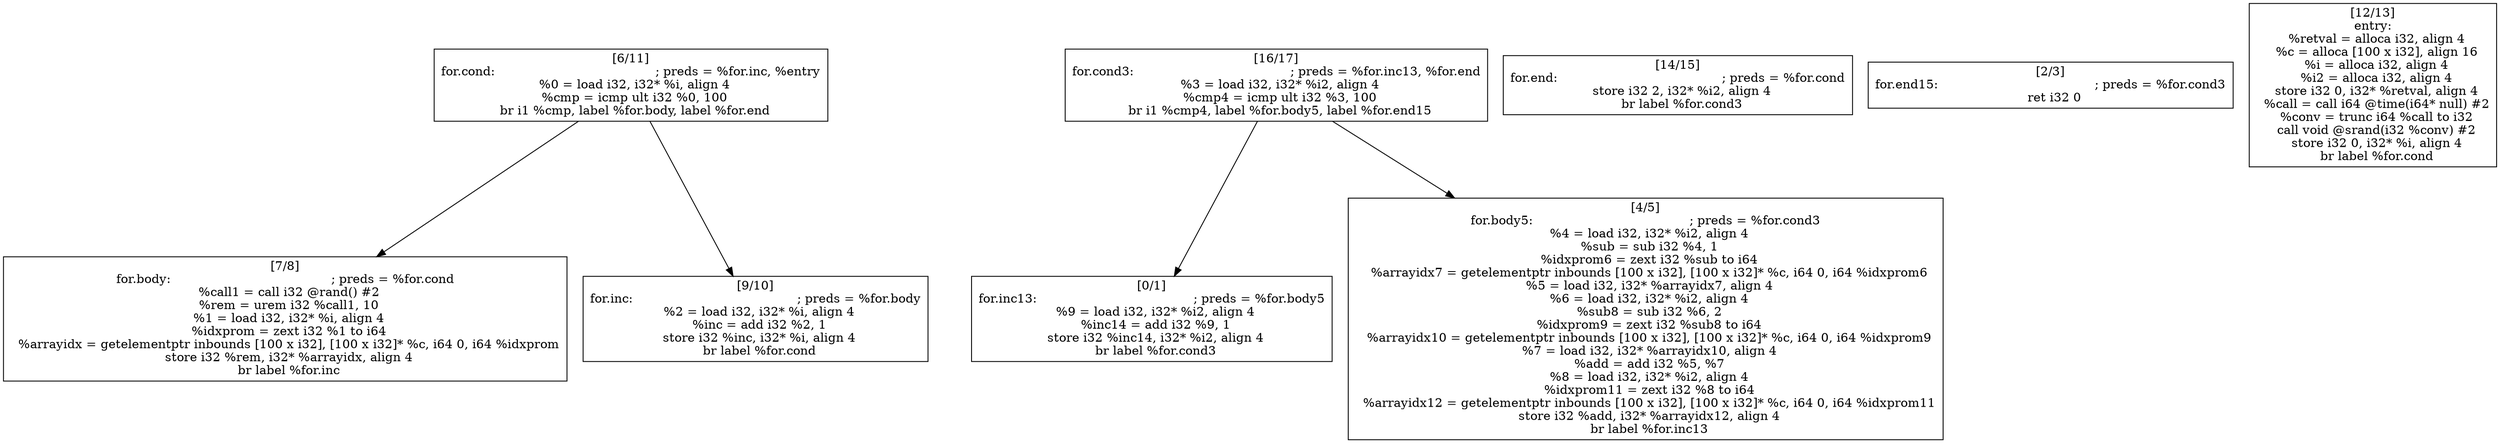 
digraph G {


node26 [label="[7/8]
for.body:                                         ; preds = %for.cond
  %call1 = call i32 @rand() #2
  %rem = urem i32 %call1, 10
  %1 = load i32, i32* %i, align 4
  %idxprom = zext i32 %1 to i64
  %arrayidx = getelementptr inbounds [100 x i32], [100 x i32]* %c, i64 0, i64 %idxprom
  store i32 %rem, i32* %arrayidx, align 4
  br label %for.inc
",shape=rectangle ]
node25 [label="[16/17]
for.cond3:                                        ; preds = %for.inc13, %for.end
  %3 = load i32, i32* %i2, align 4
  %cmp4 = icmp ult i32 %3, 100
  br i1 %cmp4, label %for.body5, label %for.end15
",shape=rectangle ]
node24 [label="[14/15]
for.end:                                          ; preds = %for.cond
  store i32 2, i32* %i2, align 4
  br label %for.cond3
",shape=rectangle ]
node19 [label="[6/11]
for.cond:                                         ; preds = %for.inc, %entry
  %0 = load i32, i32* %i, align 4
  %cmp = icmp ult i32 %0, 100
  br i1 %cmp, label %for.body, label %for.end
",shape=rectangle ]
node21 [label="[2/3]
for.end15:                                        ; preds = %for.cond3
  ret i32 0
",shape=rectangle ]
node23 [label="[0/1]
for.inc13:                                        ; preds = %for.body5
  %9 = load i32, i32* %i2, align 4
  %inc14 = add i32 %9, 1
  store i32 %inc14, i32* %i2, align 4
  br label %for.cond3
",shape=rectangle ]
node20 [label="[12/13]
entry:
  %retval = alloca i32, align 4
  %c = alloca [100 x i32], align 16
  %i = alloca i32, align 4
  %i2 = alloca i32, align 4
  store i32 0, i32* %retval, align 4
  %call = call i64 @time(i64* null) #2
  %conv = trunc i64 %call to i32
  call void @srand(i32 %conv) #2
  store i32 0, i32* %i, align 4
  br label %for.cond
",shape=rectangle ]
node18 [label="[9/10]
for.inc:                                          ; preds = %for.body
  %2 = load i32, i32* %i, align 4
  %inc = add i32 %2, 1
  store i32 %inc, i32* %i, align 4
  br label %for.cond
",shape=rectangle ]
node22 [label="[4/5]
for.body5:                                        ; preds = %for.cond3
  %4 = load i32, i32* %i2, align 4
  %sub = sub i32 %4, 1
  %idxprom6 = zext i32 %sub to i64
  %arrayidx7 = getelementptr inbounds [100 x i32], [100 x i32]* %c, i64 0, i64 %idxprom6
  %5 = load i32, i32* %arrayidx7, align 4
  %6 = load i32, i32* %i2, align 4
  %sub8 = sub i32 %6, 2
  %idxprom9 = zext i32 %sub8 to i64
  %arrayidx10 = getelementptr inbounds [100 x i32], [100 x i32]* %c, i64 0, i64 %idxprom9
  %7 = load i32, i32* %arrayidx10, align 4
  %add = add i32 %5, %7
  %8 = load i32, i32* %i2, align 4
  %idxprom11 = zext i32 %8 to i64
  %arrayidx12 = getelementptr inbounds [100 x i32], [100 x i32]* %c, i64 0, i64 %idxprom11
  store i32 %add, i32* %arrayidx12, align 4
  br label %for.inc13
",shape=rectangle ]

node25->node23 [ ]
node25->node22 [ ]
node19->node26 [ ]
node19->node18 [ ]


}
